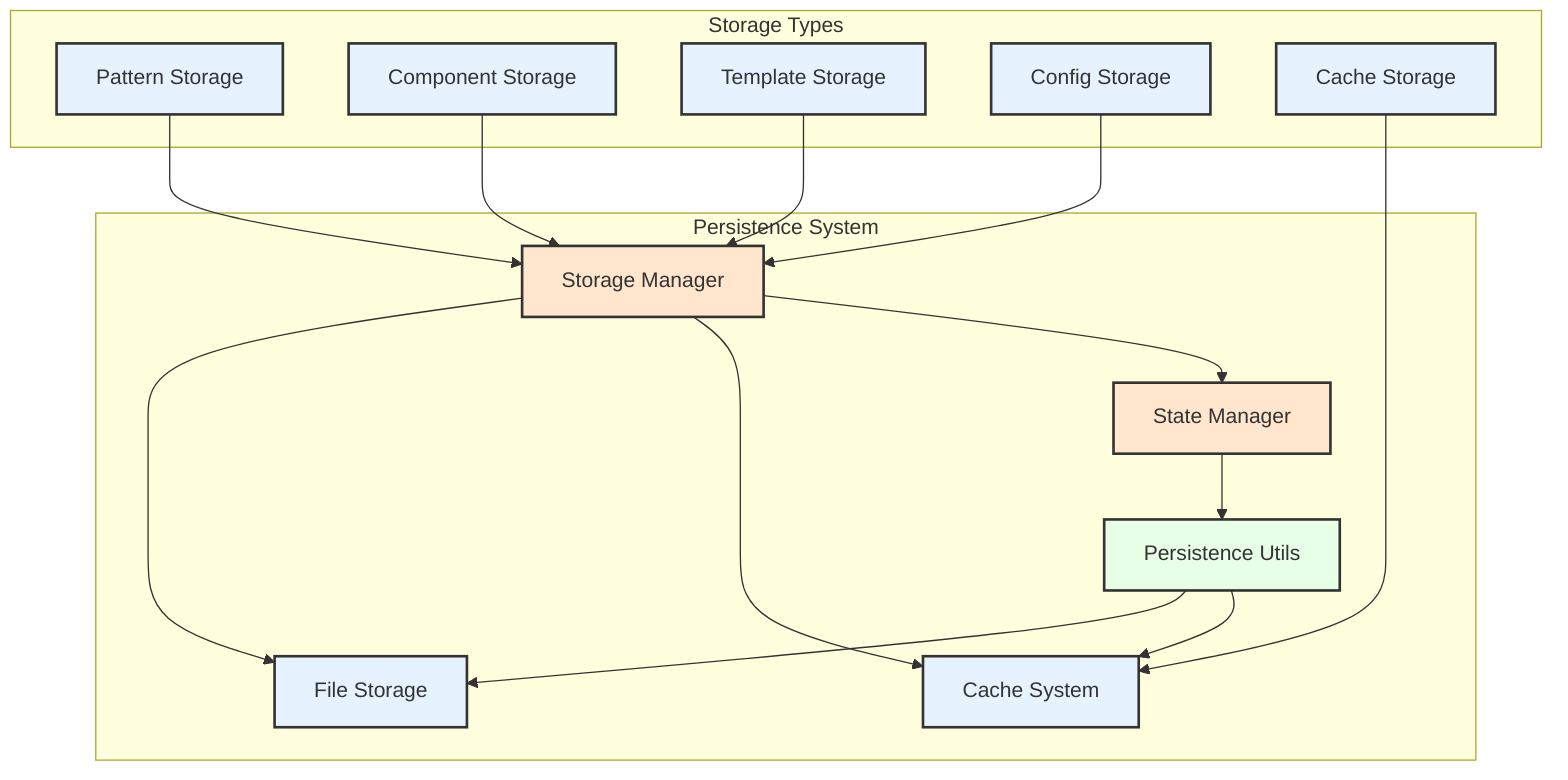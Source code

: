 graph TD
    %% Persistence System
    subgraph Persistence ["Persistence System"]
        direction TB
        StorageManager["Storage Manager"]
        CacheSystem["Cache System"]
        FileStorage["File Storage"]
        StateManager["State Manager"]
        PersistenceUtils["Persistence Utils"]
    end

    %% Storage Types
    subgraph StorageTypes ["Storage Types"]
        PatternStorage["Pattern Storage"]
        ComponentStorage["Component Storage"]
        TemplateStorage["Template Storage"]
        ConfigStorage["Config Storage"]
        CacheStorage["Cache Storage"]
    end

    %% Storage Operations
    StorageManager --> FileStorage
    StorageManager --> CacheSystem
    StorageManager --> StateManager

    PatternStorage --> StorageManager
    ComponentStorage --> StorageManager
    TemplateStorage --> StorageManager
    ConfigStorage --> StorageManager
    CacheStorage --> CacheSystem

    %% Persistence Utils
    PersistenceUtils --> FileStorage
    PersistenceUtils --> CacheSystem
    StateManager --> PersistenceUtils

    %% Style definitions
    classDef default fill:#f9f,stroke:#333,stroke-width:2px;
    classDef storage fill:#e6f3ff,stroke:#333,stroke-width:2px;
    classDef manager fill:#ffe6cc,stroke:#333,stroke-width:2px;
    classDef utils fill:#e6ffe6,stroke:#333,stroke-width:2px;

    class StorageManager,StateManager manager;
    class FileStorage,CacheSystem,PatternStorage,ComponentStorage,TemplateStorage,ConfigStorage,CacheStorage storage;
    class PersistenceUtils utils;